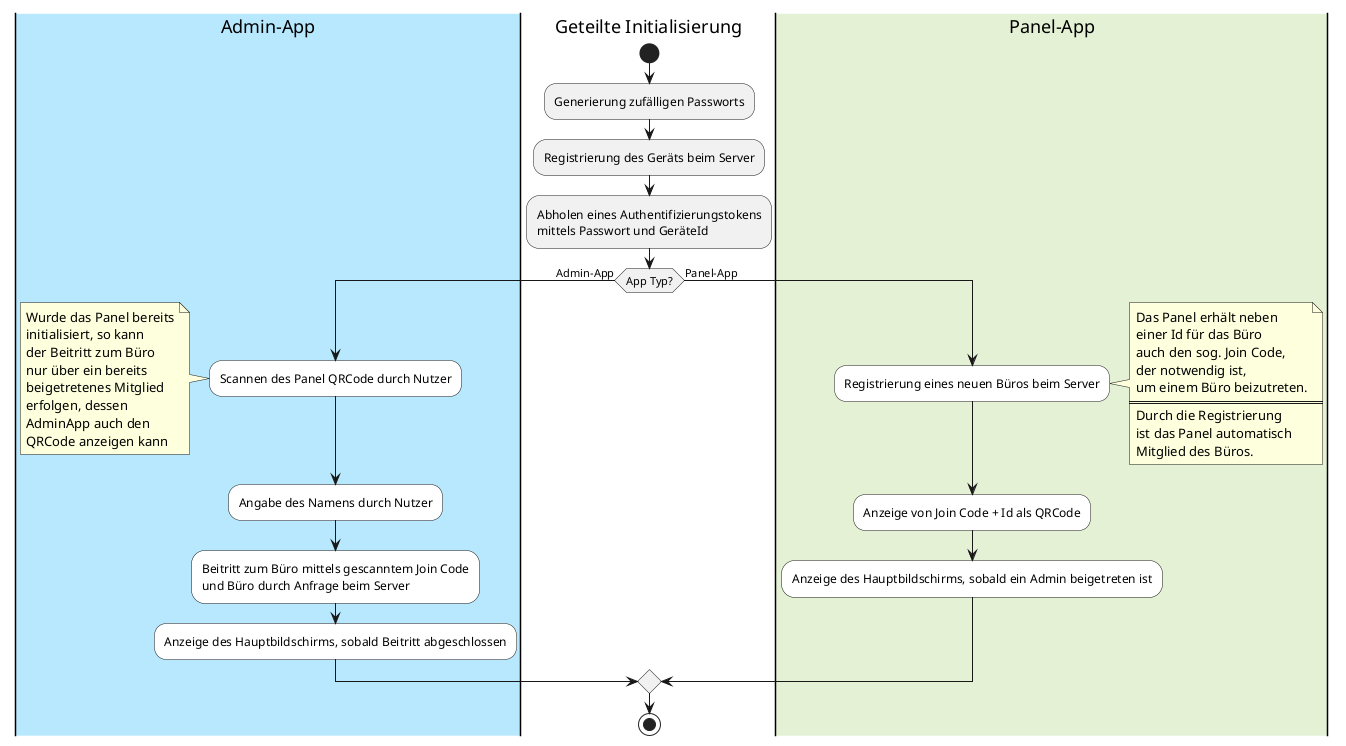 @startuml

|#b8e8fe|Admin-App|
|Geteilte Initialisierung|
|#e4f1d5|Panel-App|

|Geteilte Initialisierung|

start
:Generierung zufälligen Passworts;
:Registrierung des Geräts beim Server;
:Abholen eines Authentifizierungstokens
mittels Passwort und GeräteId;

if (App Typ?) then (Admin-App)
  |Admin-App|

  #White:Scannen des Panel QRCode durch Nutzer;
  note left
    Wurde das Panel bereits
    initialisiert, so kann
    der Beitritt zum Büro
    nur über ein bereits
    beigetretenes Mitglied
    erfolgen, dessen
    AdminApp auch den
    QRCode anzeigen kann
  end note
  #White:Angabe des Namens durch Nutzer;
  #White:Beitritt zum Büro mittels gescanntem Join Code
  und Büro durch Anfrage beim Server;
  #White:Anzeige des Hauptbildschirms, sobald Beitritt abgeschlossen;
else (Panel-App)
  |Panel-App|

  #White:Registrierung eines neuen Büros beim Server;
  note right
    Das Panel erhält neben
    einer Id für das Büro
    auch den sog. Join Code,
    der notwendig ist,
    um einem Büro beizutreten.
    ====
    Durch die Registrierung
    ist das Panel automatisch
    Mitglied des Büros.
  end note
  #White:Anzeige von Join Code + Id als QRCode;
  #White:Anzeige des Hauptbildschirms, sobald ein Admin beigetreten ist;
endif

|Geteilte Initialisierung|

stop

@enduml
